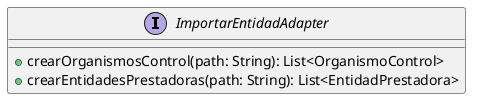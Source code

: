 @startuml
'https://plantuml.com/class-diagram

interface ImportarEntidadAdapter{
    + crearOrganismosControl(path: String): List<OrganismoControl>
    + crearEntidadesPrestadoras(path: String): List<EntidadPrestadora>
}

@enduml